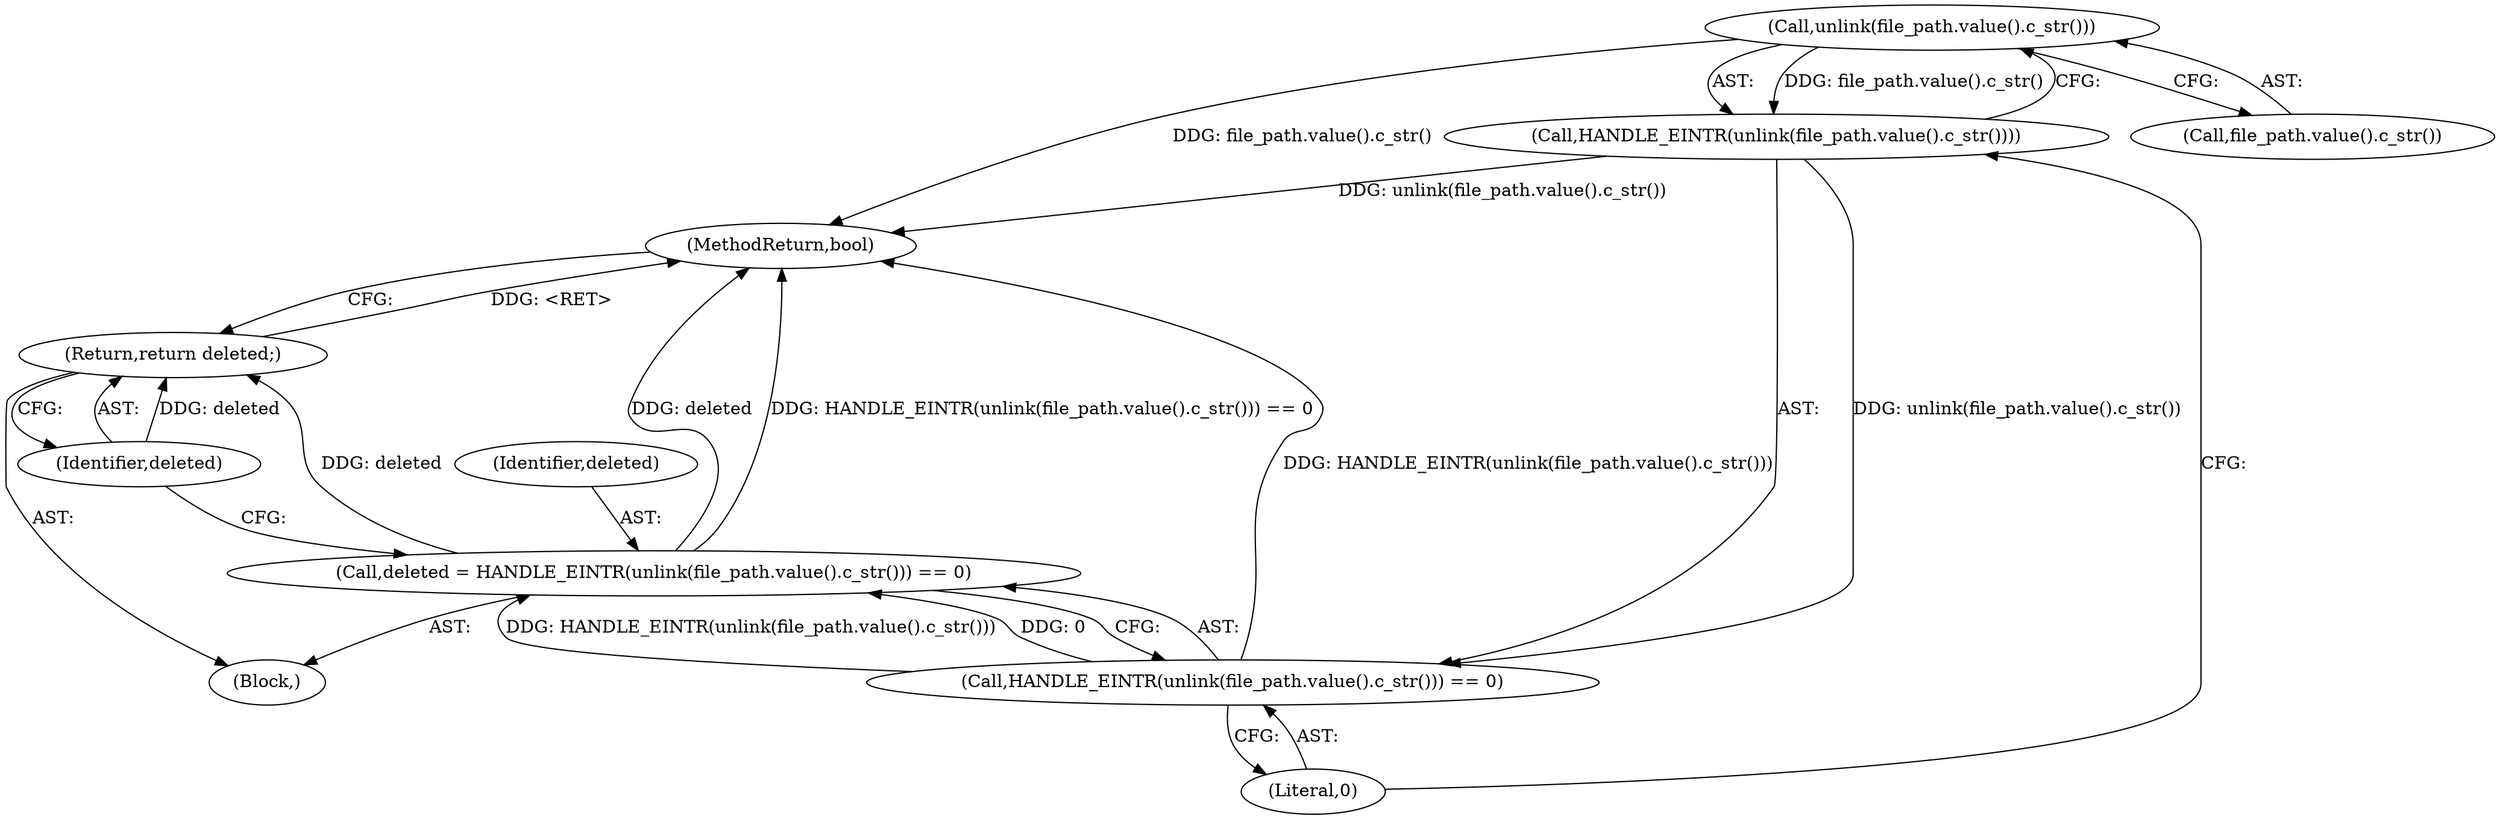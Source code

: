 digraph "1_Chrome_baef1ffd73db183ca50c854e1779ed7f6e5100a8_11@API" {
"1000108" [label="(Call,unlink(file_path.value().c_str()))"];
"1000107" [label="(Call,HANDLE_EINTR(unlink(file_path.value().c_str())))"];
"1000106" [label="(Call,HANDLE_EINTR(unlink(file_path.value().c_str())) == 0)"];
"1000104" [label="(Call,deleted = HANDLE_EINTR(unlink(file_path.value().c_str())) == 0)"];
"1000111" [label="(Return,return deleted;)"];
"1000102" [label="(Block,)"];
"1000113" [label="(MethodReturn,bool)"];
"1000109" [label="(Call,file_path.value().c_str())"];
"1000107" [label="(Call,HANDLE_EINTR(unlink(file_path.value().c_str())))"];
"1000106" [label="(Call,HANDLE_EINTR(unlink(file_path.value().c_str())) == 0)"];
"1000112" [label="(Identifier,deleted)"];
"1000111" [label="(Return,return deleted;)"];
"1000110" [label="(Literal,0)"];
"1000105" [label="(Identifier,deleted)"];
"1000104" [label="(Call,deleted = HANDLE_EINTR(unlink(file_path.value().c_str())) == 0)"];
"1000108" [label="(Call,unlink(file_path.value().c_str()))"];
"1000108" -> "1000107"  [label="AST: "];
"1000108" -> "1000109"  [label="CFG: "];
"1000109" -> "1000108"  [label="AST: "];
"1000107" -> "1000108"  [label="CFG: "];
"1000108" -> "1000113"  [label="DDG: file_path.value().c_str()"];
"1000108" -> "1000107"  [label="DDG: file_path.value().c_str()"];
"1000107" -> "1000106"  [label="AST: "];
"1000110" -> "1000107"  [label="CFG: "];
"1000107" -> "1000113"  [label="DDG: unlink(file_path.value().c_str())"];
"1000107" -> "1000106"  [label="DDG: unlink(file_path.value().c_str())"];
"1000106" -> "1000104"  [label="AST: "];
"1000106" -> "1000110"  [label="CFG: "];
"1000110" -> "1000106"  [label="AST: "];
"1000104" -> "1000106"  [label="CFG: "];
"1000106" -> "1000113"  [label="DDG: HANDLE_EINTR(unlink(file_path.value().c_str()))"];
"1000106" -> "1000104"  [label="DDG: HANDLE_EINTR(unlink(file_path.value().c_str()))"];
"1000106" -> "1000104"  [label="DDG: 0"];
"1000104" -> "1000102"  [label="AST: "];
"1000105" -> "1000104"  [label="AST: "];
"1000112" -> "1000104"  [label="CFG: "];
"1000104" -> "1000113"  [label="DDG: deleted"];
"1000104" -> "1000113"  [label="DDG: HANDLE_EINTR(unlink(file_path.value().c_str())) == 0"];
"1000104" -> "1000111"  [label="DDG: deleted"];
"1000111" -> "1000102"  [label="AST: "];
"1000111" -> "1000112"  [label="CFG: "];
"1000112" -> "1000111"  [label="AST: "];
"1000113" -> "1000111"  [label="CFG: "];
"1000111" -> "1000113"  [label="DDG: <RET>"];
"1000112" -> "1000111"  [label="DDG: deleted"];
}
